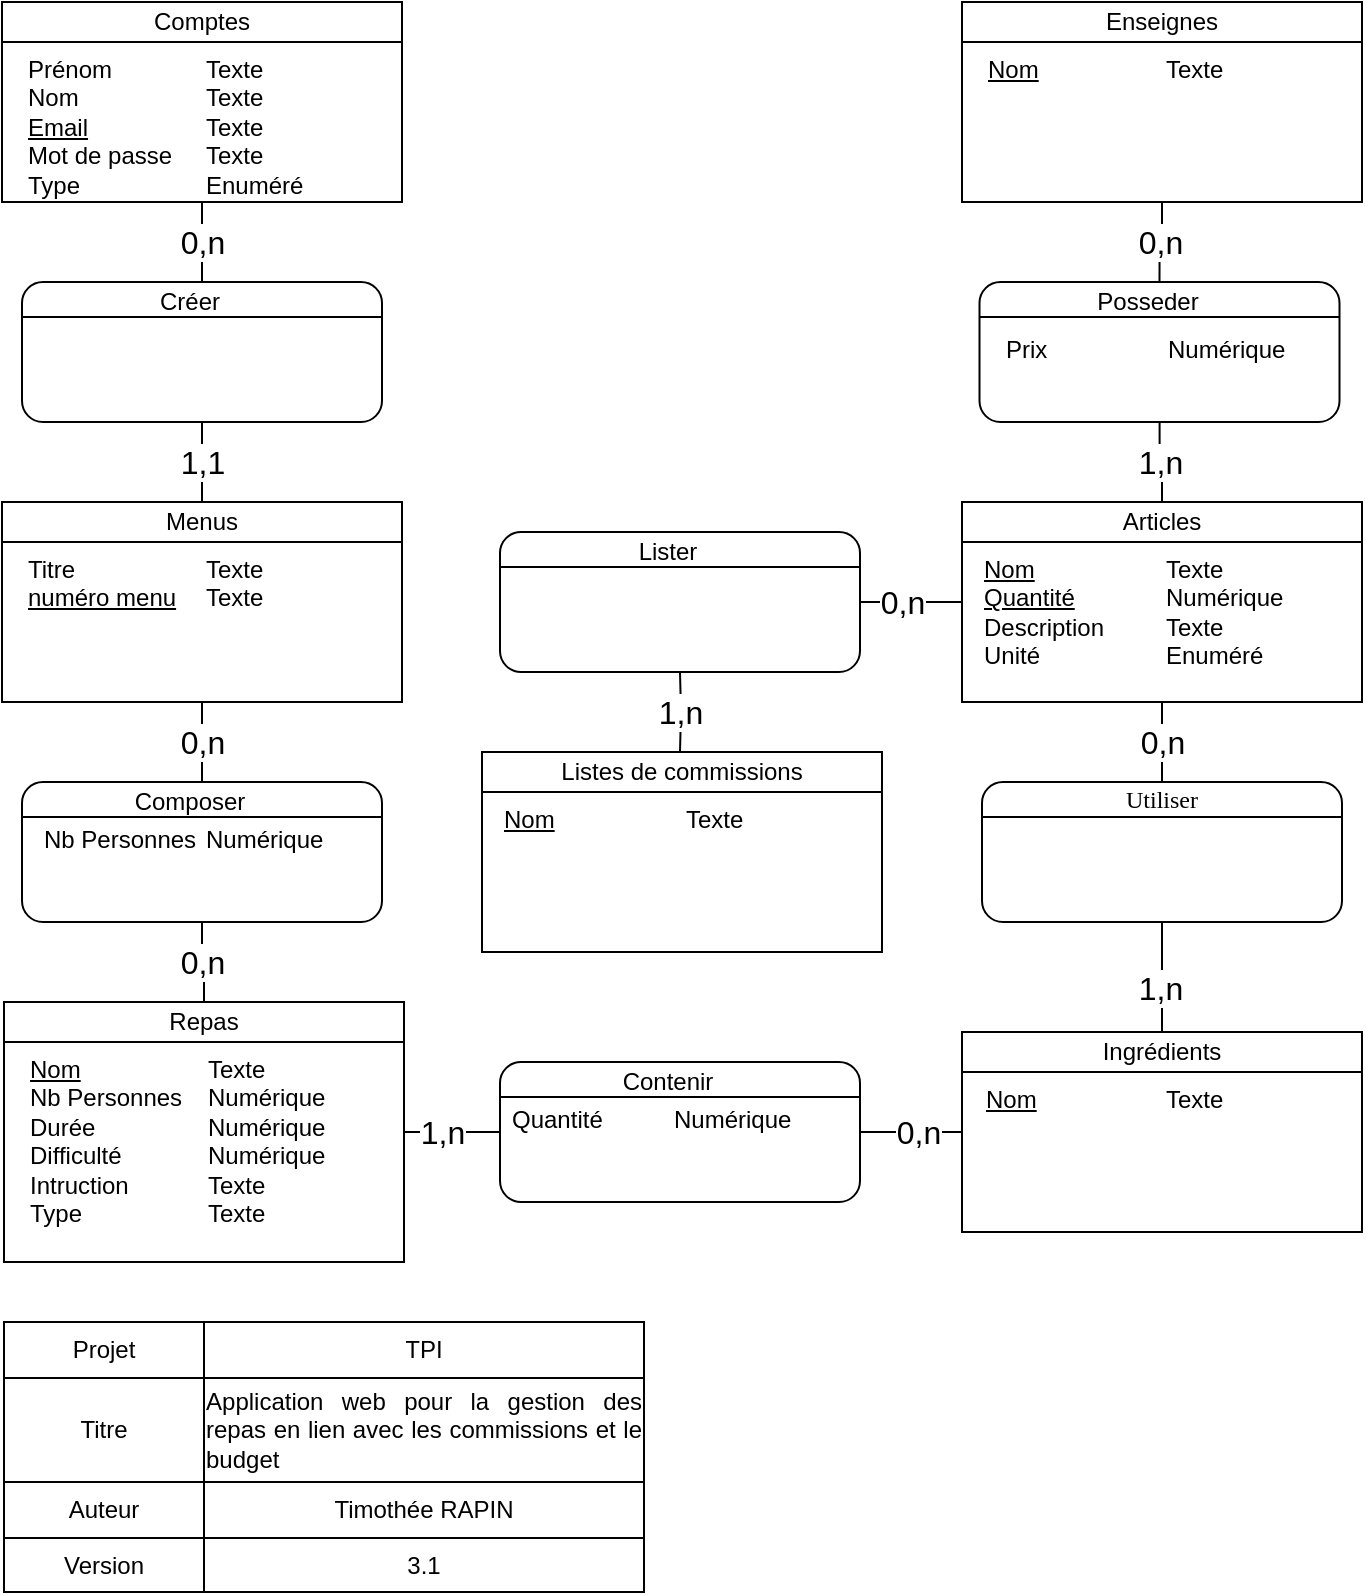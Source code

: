 <mxfile version="20.8.16" type="device"><diagram name="Page-1" id="2ca16b54-16f6-2749-3443-fa8db7711227"><mxGraphModel dx="1418" dy="828" grid="1" gridSize="10" guides="1" tooltips="1" connect="1" arrows="1" fold="1" page="1" pageScale="1" pageWidth="1100" pageHeight="850" background="#ffffff" math="0" shadow="0"><root><mxCell id="0"/><mxCell id="1" parent="0"/><mxCell id="T0Hc3pSAEqjk6suuljC6-1" value="" style="shape=table;html=1;whiteSpace=wrap;startSize=0;container=1;collapsible=0;childLayout=tableLayout;" parent="1" vertex="1"><mxGeometry x="41" y="680" width="320" height="135" as="geometry"/></mxCell><mxCell id="T0Hc3pSAEqjk6suuljC6-2" value="" style="shape=partialRectangle;html=1;whiteSpace=wrap;collapsible=0;dropTarget=0;pointerEvents=0;fillColor=none;top=0;left=0;bottom=0;right=0;points=[[0,0.5],[1,0.5]];portConstraint=eastwest;" parent="T0Hc3pSAEqjk6suuljC6-1" vertex="1"><mxGeometry width="320" height="28" as="geometry"/></mxCell><mxCell id="T0Hc3pSAEqjk6suuljC6-3" value="Projet" style="shape=partialRectangle;html=1;whiteSpace=wrap;connectable=0;overflow=hidden;fillColor=none;top=0;left=0;bottom=0;right=0;" parent="T0Hc3pSAEqjk6suuljC6-2" vertex="1"><mxGeometry width="100" height="28" as="geometry"><mxRectangle width="100" height="28" as="alternateBounds"/></mxGeometry></mxCell><mxCell id="T0Hc3pSAEqjk6suuljC6-4" value="TPI" style="shape=partialRectangle;html=1;whiteSpace=wrap;connectable=0;overflow=hidden;fillColor=none;top=0;left=0;bottom=0;right=0;" parent="T0Hc3pSAEqjk6suuljC6-2" vertex="1"><mxGeometry x="100" width="220" height="28" as="geometry"><mxRectangle width="220" height="28" as="alternateBounds"/></mxGeometry></mxCell><mxCell id="T0Hc3pSAEqjk6suuljC6-5" value="" style="shape=partialRectangle;html=1;whiteSpace=wrap;collapsible=0;dropTarget=0;pointerEvents=0;fillColor=none;top=0;left=0;bottom=0;right=0;points=[[0,0.5],[1,0.5]];portConstraint=eastwest;" parent="T0Hc3pSAEqjk6suuljC6-1" vertex="1"><mxGeometry y="28" width="320" height="52" as="geometry"/></mxCell><mxCell id="T0Hc3pSAEqjk6suuljC6-6" value="Titre" style="shape=partialRectangle;html=1;whiteSpace=wrap;connectable=0;overflow=hidden;fillColor=none;top=0;left=0;bottom=0;right=0;" parent="T0Hc3pSAEqjk6suuljC6-5" vertex="1"><mxGeometry width="100" height="52" as="geometry"><mxRectangle width="100" height="52" as="alternateBounds"/></mxGeometry></mxCell><mxCell id="T0Hc3pSAEqjk6suuljC6-7" value="&lt;div style=&quot;text-align: justify;&quot;&gt;&lt;span style=&quot;font-family: WordVisi_MSFontService, Arial, Arial_EmbeddedFont, Arial_MSFontService, sans-serif; background-color: initial;&quot;&gt;A&lt;/span&gt;&lt;span style=&quot;background-color: initial; font-family: WordVisi_MSFontService, Arial, Arial_EmbeddedFont, Arial_MSFontService, sans-serif;&quot;&gt;pplication web pour la gestion des repas en lien avec les commissions et le budget&lt;/span&gt;&lt;/div&gt;&lt;div style=&quot;text-align: justify;&quot;&gt;&lt;/div&gt;" style="shape=partialRectangle;html=1;whiteSpace=wrap;connectable=0;overflow=hidden;fillColor=none;top=0;left=0;bottom=0;right=0;" parent="T0Hc3pSAEqjk6suuljC6-5" vertex="1"><mxGeometry x="100" width="220" height="52" as="geometry"><mxRectangle width="220" height="52" as="alternateBounds"/></mxGeometry></mxCell><mxCell id="T0Hc3pSAEqjk6suuljC6-8" value="" style="shape=partialRectangle;html=1;whiteSpace=wrap;collapsible=0;dropTarget=0;pointerEvents=0;fillColor=none;top=0;left=0;bottom=0;right=0;points=[[0,0.5],[1,0.5]];portConstraint=eastwest;" parent="T0Hc3pSAEqjk6suuljC6-1" vertex="1"><mxGeometry y="80" width="320" height="28" as="geometry"/></mxCell><mxCell id="T0Hc3pSAEqjk6suuljC6-9" value="Auteur" style="shape=partialRectangle;html=1;whiteSpace=wrap;connectable=0;overflow=hidden;fillColor=none;top=0;left=0;bottom=0;right=0;" parent="T0Hc3pSAEqjk6suuljC6-8" vertex="1"><mxGeometry width="100" height="28" as="geometry"><mxRectangle width="100" height="28" as="alternateBounds"/></mxGeometry></mxCell><mxCell id="T0Hc3pSAEqjk6suuljC6-10" value="Timothée RAPIN" style="shape=partialRectangle;html=1;whiteSpace=wrap;connectable=0;overflow=hidden;fillColor=none;top=0;left=0;bottom=0;right=0;" parent="T0Hc3pSAEqjk6suuljC6-8" vertex="1"><mxGeometry x="100" width="220" height="28" as="geometry"><mxRectangle width="220" height="28" as="alternateBounds"/></mxGeometry></mxCell><mxCell id="T0Hc3pSAEqjk6suuljC6-11" value="" style="shape=partialRectangle;html=1;whiteSpace=wrap;collapsible=0;dropTarget=0;pointerEvents=0;fillColor=none;top=0;left=0;bottom=0;right=0;points=[[0,0.5],[1,0.5]];portConstraint=eastwest;" parent="T0Hc3pSAEqjk6suuljC6-1" vertex="1"><mxGeometry y="108" width="320" height="27" as="geometry"/></mxCell><mxCell id="T0Hc3pSAEqjk6suuljC6-12" value="Version" style="shape=partialRectangle;html=1;whiteSpace=wrap;connectable=0;overflow=hidden;fillColor=none;top=0;left=0;bottom=0;right=0;" parent="T0Hc3pSAEqjk6suuljC6-11" vertex="1"><mxGeometry width="100" height="27" as="geometry"><mxRectangle width="100" height="27" as="alternateBounds"/></mxGeometry></mxCell><mxCell id="T0Hc3pSAEqjk6suuljC6-13" value="3.1" style="shape=partialRectangle;html=1;whiteSpace=wrap;connectable=0;overflow=hidden;fillColor=none;top=0;left=0;bottom=0;right=0;" parent="T0Hc3pSAEqjk6suuljC6-11" vertex="1"><mxGeometry x="100" width="220" height="27" as="geometry"><mxRectangle width="220" height="27" as="alternateBounds"/></mxGeometry></mxCell><mxCell id="aRJiCMAHgyl49m0SlckX-1" value="&lt;div style=&quot;box-sizing: border-box ; width: 100% ; padding: 2px&quot;&gt;&lt;br&gt;&lt;/div&gt;" style="verticalAlign=top;align=center;overflow=fill;html=1;rounded=0;shadow=0;comic=0;labelBackgroundColor=none;strokeColor=#000000;strokeWidth=1;fillColor=#ffffff;fontFamily=Verdana;fontSize=12;fontColor=#000000;" parent="1" vertex="1"><mxGeometry x="40" y="20" width="200" height="100" as="geometry"/></mxCell><mxCell id="aRJiCMAHgyl49m0SlckX-2" value="Comptes" style="rounded=0;whiteSpace=wrap;html=1;" parent="1" vertex="1"><mxGeometry x="40" y="20" width="200" height="20" as="geometry"/></mxCell><mxCell id="aRJiCMAHgyl49m0SlckX-3" value="Prénom&lt;br style=&quot;border-color: var(--border-color);&quot;&gt;Nom&lt;br style=&quot;border-color: var(--border-color);&quot;&gt;&lt;u style=&quot;border-color: var(--border-color);&quot;&gt;Email&lt;/u&gt;&lt;br style=&quot;border-color: var(--border-color);&quot;&gt;Mot de passe&lt;br&gt;Type" style="text;html=1;strokeColor=none;fillColor=none;align=left;verticalAlign=top;whiteSpace=wrap;rounded=0;" parent="1" vertex="1"><mxGeometry x="51" y="40" width="90" height="60" as="geometry"/></mxCell><mxCell id="aRJiCMAHgyl49m0SlckX-4" value="Texte&lt;br style=&quot;border-color: var(--border-color);&quot;&gt;Texte&lt;br style=&quot;border-color: var(--border-color);&quot;&gt;Texte&lt;br style=&quot;border-color: var(--border-color);&quot;&gt;Texte&lt;br&gt;Enuméré" style="text;html=1;strokeColor=none;fillColor=none;align=left;verticalAlign=top;whiteSpace=wrap;rounded=0;" parent="1" vertex="1"><mxGeometry x="140" y="40" width="100" height="50" as="geometry"/></mxCell><mxCell id="aRJiCMAHgyl49m0SlckX-9" value="&lt;div style=&quot;box-sizing: border-box ; width: 100% ; padding: 2px&quot;&gt;&lt;br&gt;&lt;/div&gt;" style="verticalAlign=top;align=center;overflow=fill;html=1;rounded=0;shadow=0;comic=0;labelBackgroundColor=none;strokeColor=#000000;strokeWidth=1;fillColor=#ffffff;fontFamily=Verdana;fontSize=12;fontColor=#000000;" parent="1" vertex="1"><mxGeometry x="40" y="270" width="200" height="100" as="geometry"/></mxCell><mxCell id="aRJiCMAHgyl49m0SlckX-10" value="Menus" style="rounded=0;whiteSpace=wrap;html=1;" parent="1" vertex="1"><mxGeometry x="40" y="270" width="200" height="20" as="geometry"/></mxCell><mxCell id="aRJiCMAHgyl49m0SlckX-11" value="Titre&lt;br&gt;&lt;u&gt;numéro menu&lt;/u&gt;" style="text;html=1;strokeColor=none;fillColor=none;align=left;verticalAlign=top;whiteSpace=wrap;rounded=0;" parent="1" vertex="1"><mxGeometry x="51" y="290" width="90" height="60" as="geometry"/></mxCell><mxCell id="aRJiCMAHgyl49m0SlckX-12" value="Texte&lt;br&gt;Texte" style="text;html=1;strokeColor=none;fillColor=none;align=left;verticalAlign=top;whiteSpace=wrap;rounded=0;" parent="1" vertex="1"><mxGeometry x="140" y="290" width="100" height="50" as="geometry"/></mxCell><mxCell id="aRJiCMAHgyl49m0SlckX-23" style="edgeStyle=orthogonalEdgeStyle;html=1;labelBackgroundColor=none;startArrow=none;endArrow=none;fontFamily=Verdana;fontSize=12;align=left;entryX=0.5;entryY=0;entryDx=0;entryDy=0;startFill=0;endFill=0;rounded=0;exitX=0.5;exitY=1;exitDx=0;exitDy=0;" parent="1" source="aRJiCMAHgyl49m0SlckX-1" target="aRJiCMAHgyl49m0SlckX-25" edge="1"><mxGeometry relative="1" as="geometry"><mxPoint x="290" y="345" as="targetPoint"/><mxPoint x="140" y="120" as="sourcePoint"/></mxGeometry></mxCell><mxCell id="aRJiCMAHgyl49m0SlckX-24" value="0,n" style="text;html=1;resizable=0;points=[];align=center;verticalAlign=middle;labelBackgroundColor=#ffffff;direction=south;fontSize=16;" parent="aRJiCMAHgyl49m0SlckX-23" vertex="1" connectable="0"><mxGeometry x="-0.77" y="-1" relative="1" as="geometry"><mxPoint x="1" y="15" as="offset"/></mxGeometry></mxCell><mxCell id="aRJiCMAHgyl49m0SlckX-25" value="&lt;div style=&quot;box-sizing: border-box ; width: 100% ; padding: 2px&quot;&gt;&lt;br&gt;&lt;/div&gt;" style="verticalAlign=top;align=center;overflow=fill;html=1;rounded=1;shadow=0;comic=0;labelBackgroundColor=none;strokeColor=#000000;strokeWidth=1;fillColor=#ffffff;fontFamily=Verdana;fontSize=12;fontColor=#000000;" parent="1" vertex="1"><mxGeometry x="50" y="160" width="180" height="70" as="geometry"/></mxCell><mxCell id="aRJiCMAHgyl49m0SlckX-26" value="" style="edgeStyle=orthogonalEdgeStyle;rounded=0;orthogonalLoop=1;jettySize=auto;html=1;startArrow=none;startFill=0;endArrow=none;endFill=0;exitX=0.5;exitY=0;exitDx=0;exitDy=0;" parent="1" source="aRJiCMAHgyl49m0SlckX-9" target="aRJiCMAHgyl49m0SlckX-25" edge="1"><mxGeometry relative="1" as="geometry"><mxPoint x="560" y="340" as="sourcePoint"/></mxGeometry></mxCell><mxCell id="aRJiCMAHgyl49m0SlckX-27" value="1,1" style="text;html=1;resizable=0;points=[];align=center;verticalAlign=middle;labelBackgroundColor=#ffffff;fontSize=16;" parent="aRJiCMAHgyl49m0SlckX-26" vertex="1" connectable="0"><mxGeometry x="-0.646" relative="1" as="geometry"><mxPoint y="-13" as="offset"/></mxGeometry></mxCell><mxCell id="aRJiCMAHgyl49m0SlckX-30" value="" style="endArrow=none;html=1;entryX=1;entryY=0.25;entryDx=0;entryDy=0;exitX=0;exitY=0.25;exitDx=0;exitDy=0;" parent="1" source="aRJiCMAHgyl49m0SlckX-25" target="aRJiCMAHgyl49m0SlckX-25" edge="1"><mxGeometry width="50" height="50" relative="1" as="geometry"><mxPoint x="-230" y="310" as="sourcePoint"/><mxPoint x="-180" y="260" as="targetPoint"/></mxGeometry></mxCell><mxCell id="aRJiCMAHgyl49m0SlckX-31" value="Créer" style="text;html=1;strokeColor=none;fillColor=none;align=center;verticalAlign=middle;whiteSpace=wrap;rounded=0;" parent="1" vertex="1"><mxGeometry x="74" y="160" width="120" height="20" as="geometry"/></mxCell><mxCell id="hW3bfnnG4_40cVBDpzVv-1" value="&lt;div style=&quot;box-sizing: border-box ; width: 100% ; padding: 2px&quot;&gt;&lt;br&gt;&lt;/div&gt;" style="verticalAlign=top;align=center;overflow=fill;html=1;rounded=0;shadow=0;comic=0;labelBackgroundColor=none;strokeColor=#000000;strokeWidth=1;fillColor=#ffffff;fontFamily=Verdana;fontSize=12;fontColor=#000000;" parent="1" vertex="1"><mxGeometry x="520" y="270" width="200" height="100" as="geometry"/></mxCell><mxCell id="hW3bfnnG4_40cVBDpzVv-2" value="Articles" style="rounded=0;whiteSpace=wrap;html=1;" parent="1" vertex="1"><mxGeometry x="520" y="270" width="200" height="20" as="geometry"/></mxCell><mxCell id="hW3bfnnG4_40cVBDpzVv-3" value="&lt;u&gt;Nom&lt;/u&gt;&lt;br&gt;&lt;u&gt;Quantité&lt;/u&gt;&lt;br&gt;Description&lt;br&gt;Unité" style="text;html=1;strokeColor=none;fillColor=none;align=left;verticalAlign=top;whiteSpace=wrap;rounded=0;" parent="1" vertex="1"><mxGeometry x="529" y="290" width="92" height="60" as="geometry"/></mxCell><mxCell id="hW3bfnnG4_40cVBDpzVv-4" value="Texte&lt;br style=&quot;border-color: var(--border-color);&quot;&gt;Numérique&lt;br&gt;Texte&lt;br&gt;Enuméré" style="text;html=1;strokeColor=none;fillColor=none;align=left;verticalAlign=top;whiteSpace=wrap;rounded=0;" parent="1" vertex="1"><mxGeometry x="620" y="290" width="100" height="50" as="geometry"/></mxCell><mxCell id="hW3bfnnG4_40cVBDpzVv-5" value="&lt;div style=&quot;box-sizing: border-box ; width: 100% ; padding: 2px&quot;&gt;&lt;br&gt;&lt;/div&gt;" style="verticalAlign=top;align=center;overflow=fill;html=1;rounded=0;shadow=0;comic=0;labelBackgroundColor=none;strokeColor=#000000;strokeWidth=1;fillColor=#ffffff;fontFamily=Verdana;fontSize=12;fontColor=#000000;" parent="1" vertex="1"><mxGeometry x="520" y="20" width="200" height="100" as="geometry"/></mxCell><mxCell id="hW3bfnnG4_40cVBDpzVv-6" value="Enseignes" style="rounded=0;whiteSpace=wrap;html=1;" parent="1" vertex="1"><mxGeometry x="520" y="20" width="200" height="20" as="geometry"/></mxCell><mxCell id="hW3bfnnG4_40cVBDpzVv-7" value="&lt;u&gt;Nom&lt;br&gt;&lt;/u&gt;" style="text;html=1;strokeColor=none;fillColor=none;align=left;verticalAlign=top;whiteSpace=wrap;rounded=0;" parent="1" vertex="1"><mxGeometry x="531" y="40" width="90" height="60" as="geometry"/></mxCell><mxCell id="hW3bfnnG4_40cVBDpzVv-8" value="Texte" style="text;html=1;strokeColor=none;fillColor=none;align=left;verticalAlign=top;whiteSpace=wrap;rounded=0;" parent="1" vertex="1"><mxGeometry x="620" y="40" width="100" height="50" as="geometry"/></mxCell><mxCell id="hW3bfnnG4_40cVBDpzVv-9" value="&lt;div style=&quot;box-sizing: border-box ; width: 100% ; padding: 2px&quot;&gt;&lt;br&gt;&lt;/div&gt;" style="verticalAlign=top;align=center;overflow=fill;html=1;rounded=0;shadow=0;comic=0;labelBackgroundColor=none;strokeColor=#000000;strokeWidth=1;fillColor=#ffffff;fontFamily=Verdana;fontSize=12;fontColor=#000000;" parent="1" vertex="1"><mxGeometry x="520" y="535" width="200" height="100" as="geometry"/></mxCell><mxCell id="hW3bfnnG4_40cVBDpzVv-10" value="Ingrédients" style="rounded=0;whiteSpace=wrap;html=1;" parent="1" vertex="1"><mxGeometry x="520" y="535" width="200" height="20" as="geometry"/></mxCell><mxCell id="hW3bfnnG4_40cVBDpzVv-11" value="&lt;u&gt;Nom&lt;br&gt;&lt;/u&gt;" style="text;html=1;strokeColor=none;fillColor=none;align=left;verticalAlign=top;whiteSpace=wrap;rounded=0;" parent="1" vertex="1"><mxGeometry x="530" y="555" width="91" height="60" as="geometry"/></mxCell><mxCell id="hW3bfnnG4_40cVBDpzVv-12" value="Texte" style="text;html=1;strokeColor=none;fillColor=none;align=left;verticalAlign=top;whiteSpace=wrap;rounded=0;" parent="1" vertex="1"><mxGeometry x="620" y="555" width="100" height="50" as="geometry"/></mxCell><mxCell id="hW3bfnnG4_40cVBDpzVv-13" value="&lt;div style=&quot;box-sizing: border-box ; width: 100% ; padding: 2px&quot;&gt;&lt;br&gt;&lt;/div&gt;" style="verticalAlign=top;align=center;overflow=fill;html=1;rounded=0;shadow=0;comic=0;labelBackgroundColor=none;strokeColor=#000000;strokeWidth=1;fillColor=#ffffff;fontFamily=Verdana;fontSize=12;fontColor=#000000;" parent="1" vertex="1"><mxGeometry x="41" y="520" width="200" height="130" as="geometry"/></mxCell><mxCell id="hW3bfnnG4_40cVBDpzVv-14" value="Repas" style="rounded=0;whiteSpace=wrap;html=1;" parent="1" vertex="1"><mxGeometry x="41" y="520" width="200" height="20" as="geometry"/></mxCell><mxCell id="hW3bfnnG4_40cVBDpzVv-15" value="&lt;u&gt;Nom&lt;/u&gt;&lt;br&gt;Nb Personnes&lt;br&gt;Durée&lt;br&gt;Difficulté&lt;br&gt;Intruction&lt;br&gt;Type" style="text;html=1;strokeColor=none;fillColor=none;align=left;verticalAlign=top;whiteSpace=wrap;rounded=0;" parent="1" vertex="1"><mxGeometry x="52" y="540" width="90" height="60" as="geometry"/></mxCell><mxCell id="hW3bfnnG4_40cVBDpzVv-16" value="Texte&lt;br style=&quot;border-color: var(--border-color);&quot;&gt;Numérique&lt;br&gt;Numérique&lt;br&gt;Numérique&lt;br&gt;Texte&lt;br&gt;Texte" style="text;html=1;strokeColor=none;fillColor=none;align=left;verticalAlign=top;whiteSpace=wrap;rounded=0;" parent="1" vertex="1"><mxGeometry x="141" y="540" width="100" height="50" as="geometry"/></mxCell><mxCell id="hW3bfnnG4_40cVBDpzVv-17" style="edgeStyle=orthogonalEdgeStyle;html=1;labelBackgroundColor=none;startArrow=none;endArrow=none;fontFamily=Verdana;fontSize=12;align=left;entryX=0.5;entryY=0;entryDx=0;entryDy=0;startFill=0;endFill=0;rounded=0;exitX=0.5;exitY=1;exitDx=0;exitDy=0;" parent="1" source="aRJiCMAHgyl49m0SlckX-9" target="hW3bfnnG4_40cVBDpzVv-19" edge="1"><mxGeometry relative="1" as="geometry"><mxPoint x="291" y="670" as="targetPoint"/><mxPoint x="150" y="460" as="sourcePoint"/></mxGeometry></mxCell><mxCell id="hW3bfnnG4_40cVBDpzVv-18" value="0,n" style="text;html=1;resizable=0;points=[];align=center;verticalAlign=middle;labelBackgroundColor=#ffffff;direction=south;fontSize=16;" parent="hW3bfnnG4_40cVBDpzVv-17" vertex="1" connectable="0"><mxGeometry x="-0.77" y="-1" relative="1" as="geometry"><mxPoint x="1" y="15" as="offset"/></mxGeometry></mxCell><mxCell id="hW3bfnnG4_40cVBDpzVv-19" value="&lt;div style=&quot;box-sizing: border-box ; width: 100% ; padding: 2px&quot;&gt;&lt;br&gt;&lt;/div&gt;" style="verticalAlign=top;align=center;overflow=fill;html=1;rounded=1;shadow=0;comic=0;labelBackgroundColor=none;strokeColor=#000000;strokeWidth=1;fillColor=#ffffff;fontFamily=Verdana;fontSize=12;fontColor=#000000;" parent="1" vertex="1"><mxGeometry x="50" y="410" width="180" height="70" as="geometry"/></mxCell><mxCell id="hW3bfnnG4_40cVBDpzVv-20" value="" style="edgeStyle=orthogonalEdgeStyle;rounded=0;orthogonalLoop=1;jettySize=auto;html=1;startArrow=none;startFill=0;endArrow=none;endFill=0;exitX=0.5;exitY=0;exitDx=0;exitDy=0;" parent="1" source="hW3bfnnG4_40cVBDpzVv-14" target="hW3bfnnG4_40cVBDpzVv-19" edge="1"><mxGeometry relative="1" as="geometry"><mxPoint x="141" y="650" as="sourcePoint"/></mxGeometry></mxCell><mxCell id="hW3bfnnG4_40cVBDpzVv-21" value="0,n" style="text;html=1;resizable=0;points=[];align=center;verticalAlign=middle;labelBackgroundColor=#ffffff;fontSize=16;" parent="hW3bfnnG4_40cVBDpzVv-20" vertex="1" connectable="0"><mxGeometry x="-0.646" relative="1" as="geometry"><mxPoint x="-1" y="-13" as="offset"/></mxGeometry></mxCell><mxCell id="hW3bfnnG4_40cVBDpzVv-22" value="" style="endArrow=none;html=1;entryX=1;entryY=0.25;entryDx=0;entryDy=0;exitX=0;exitY=0.25;exitDx=0;exitDy=0;" parent="1" source="hW3bfnnG4_40cVBDpzVv-19" target="hW3bfnnG4_40cVBDpzVv-19" edge="1"><mxGeometry width="50" height="50" relative="1" as="geometry"><mxPoint x="-230" y="560" as="sourcePoint"/><mxPoint x="-180" y="510" as="targetPoint"/></mxGeometry></mxCell><mxCell id="hW3bfnnG4_40cVBDpzVv-23" value="Composer" style="text;html=1;strokeColor=none;fillColor=none;align=center;verticalAlign=middle;whiteSpace=wrap;rounded=0;" parent="1" vertex="1"><mxGeometry x="74" y="410" width="120" height="20" as="geometry"/></mxCell><mxCell id="hW3bfnnG4_40cVBDpzVv-24" style="edgeStyle=orthogonalEdgeStyle;html=1;labelBackgroundColor=none;startArrow=none;endArrow=none;fontFamily=Verdana;fontSize=12;align=left;entryX=0;entryY=0.5;entryDx=0;entryDy=0;startFill=0;endFill=0;rounded=0;exitX=1;exitY=0.5;exitDx=0;exitDy=0;" parent="1" source="hW3bfnnG4_40cVBDpzVv-13" target="hW3bfnnG4_40cVBDpzVv-26" edge="1"><mxGeometry relative="1" as="geometry"><mxPoint x="560" y="845" as="targetPoint"/><mxPoint x="409" y="620" as="sourcePoint"/></mxGeometry></mxCell><mxCell id="hW3bfnnG4_40cVBDpzVv-25" value="1,n" style="text;html=1;resizable=0;points=[];align=center;verticalAlign=middle;labelBackgroundColor=#ffffff;direction=south;fontSize=16;" parent="hW3bfnnG4_40cVBDpzVv-24" vertex="1" connectable="0"><mxGeometry x="-0.77" y="-1" relative="1" as="geometry"><mxPoint x="13" y="-1" as="offset"/></mxGeometry></mxCell><mxCell id="hW3bfnnG4_40cVBDpzVv-26" value="&lt;div style=&quot;box-sizing: border-box ; width: 100% ; padding: 2px&quot;&gt;&lt;br&gt;&lt;/div&gt;" style="verticalAlign=top;align=center;overflow=fill;html=1;rounded=1;shadow=0;comic=0;labelBackgroundColor=none;strokeColor=#000000;strokeWidth=1;fillColor=#ffffff;fontFamily=Verdana;fontSize=12;fontColor=#000000;" parent="1" vertex="1"><mxGeometry x="289" y="550" width="180" height="70" as="geometry"/></mxCell><mxCell id="hW3bfnnG4_40cVBDpzVv-27" value="" style="edgeStyle=orthogonalEdgeStyle;rounded=0;orthogonalLoop=1;jettySize=auto;html=1;startArrow=none;startFill=0;endArrow=none;endFill=0;exitX=0;exitY=0.5;exitDx=0;exitDy=0;entryX=1;entryY=0.5;entryDx=0;entryDy=0;" parent="1" source="hW3bfnnG4_40cVBDpzVv-9" target="hW3bfnnG4_40cVBDpzVv-26" edge="1"><mxGeometry relative="1" as="geometry"><mxPoint x="410" y="855.29" as="sourcePoint"/></mxGeometry></mxCell><mxCell id="hW3bfnnG4_40cVBDpzVv-28" value="0,n" style="text;html=1;resizable=0;points=[];align=center;verticalAlign=middle;labelBackgroundColor=#ffffff;fontSize=16;" parent="hW3bfnnG4_40cVBDpzVv-27" vertex="1" connectable="0"><mxGeometry x="-0.646" relative="1" as="geometry"><mxPoint x="-13" as="offset"/></mxGeometry></mxCell><mxCell id="hW3bfnnG4_40cVBDpzVv-29" value="" style="endArrow=none;html=1;entryX=1;entryY=0.25;entryDx=0;entryDy=0;exitX=0;exitY=0.25;exitDx=0;exitDy=0;" parent="1" source="hW3bfnnG4_40cVBDpzVv-26" target="hW3bfnnG4_40cVBDpzVv-26" edge="1"><mxGeometry width="50" height="50" relative="1" as="geometry"><mxPoint x="9" y="700" as="sourcePoint"/><mxPoint x="59" y="650" as="targetPoint"/></mxGeometry></mxCell><mxCell id="hW3bfnnG4_40cVBDpzVv-30" value="Contenir" style="text;html=1;strokeColor=none;fillColor=none;align=center;verticalAlign=middle;whiteSpace=wrap;rounded=0;" parent="1" vertex="1"><mxGeometry x="313" y="550" width="120" height="20" as="geometry"/></mxCell><mxCell id="hW3bfnnG4_40cVBDpzVv-31" style="edgeStyle=orthogonalEdgeStyle;html=1;labelBackgroundColor=none;startArrow=none;endArrow=none;fontFamily=Verdana;fontSize=12;align=left;entryX=0.5;entryY=0;entryDx=0;entryDy=0;startFill=0;endFill=0;rounded=0;exitX=0.5;exitY=1;exitDx=0;exitDy=0;" parent="1" source="hW3bfnnG4_40cVBDpzVv-5" target="hW3bfnnG4_40cVBDpzVv-33" edge="1"><mxGeometry relative="1" as="geometry"><mxPoint x="771" y="345" as="targetPoint"/><mxPoint x="600" y="140" as="sourcePoint"/></mxGeometry></mxCell><mxCell id="hW3bfnnG4_40cVBDpzVv-32" value="0,n" style="text;html=1;resizable=0;points=[];align=center;verticalAlign=middle;labelBackgroundColor=#ffffff;direction=south;fontSize=16;" parent="hW3bfnnG4_40cVBDpzVv-31" vertex="1" connectable="0"><mxGeometry x="-0.77" y="-1" relative="1" as="geometry"><mxPoint y="15" as="offset"/></mxGeometry></mxCell><mxCell id="hW3bfnnG4_40cVBDpzVv-33" value="&lt;div style=&quot;box-sizing: border-box ; width: 100% ; padding: 2px&quot;&gt;&lt;br&gt;&lt;/div&gt;" style="verticalAlign=top;align=center;overflow=fill;html=1;rounded=1;shadow=0;comic=0;labelBackgroundColor=none;strokeColor=#000000;strokeWidth=1;fillColor=#ffffff;fontFamily=Verdana;fontSize=12;fontColor=#000000;" parent="1" vertex="1"><mxGeometry x="528.75" y="160" width="180" height="70" as="geometry"/></mxCell><mxCell id="hW3bfnnG4_40cVBDpzVv-34" value="" style="edgeStyle=orthogonalEdgeStyle;rounded=0;orthogonalLoop=1;jettySize=auto;html=1;startArrow=none;startFill=0;endArrow=none;endFill=0;exitX=0.5;exitY=0;exitDx=0;exitDy=0;" parent="1" source="hW3bfnnG4_40cVBDpzVv-2" target="hW3bfnnG4_40cVBDpzVv-33" edge="1"><mxGeometry relative="1" as="geometry"><mxPoint x="621" y="325" as="sourcePoint"/></mxGeometry></mxCell><mxCell id="hW3bfnnG4_40cVBDpzVv-35" value="1,n" style="text;html=1;resizable=0;points=[];align=center;verticalAlign=middle;labelBackgroundColor=#ffffff;fontSize=16;" parent="hW3bfnnG4_40cVBDpzVv-34" vertex="1" connectable="0"><mxGeometry x="-0.646" relative="1" as="geometry"><mxPoint x="-1" y="-13" as="offset"/></mxGeometry></mxCell><mxCell id="hW3bfnnG4_40cVBDpzVv-36" value="" style="endArrow=none;html=1;entryX=1;entryY=0.25;entryDx=0;entryDy=0;exitX=0;exitY=0.25;exitDx=0;exitDy=0;" parent="1" source="hW3bfnnG4_40cVBDpzVv-33" target="hW3bfnnG4_40cVBDpzVv-33" edge="1"><mxGeometry width="50" height="50" relative="1" as="geometry"><mxPoint x="248.75" y="310" as="sourcePoint"/><mxPoint x="298.75" y="260" as="targetPoint"/></mxGeometry></mxCell><mxCell id="hW3bfnnG4_40cVBDpzVv-37" value="Posseder" style="text;html=1;strokeColor=none;fillColor=none;align=center;verticalAlign=middle;whiteSpace=wrap;rounded=0;" parent="1" vertex="1"><mxGeometry x="552.75" y="160" width="120" height="20" as="geometry"/></mxCell><mxCell id="hW3bfnnG4_40cVBDpzVv-38" value="Prix" style="text;html=1;strokeColor=none;fillColor=none;align=left;verticalAlign=top;whiteSpace=wrap;rounded=0;" parent="1" vertex="1"><mxGeometry x="540" y="180" width="90" height="60" as="geometry"/></mxCell><mxCell id="hW3bfnnG4_40cVBDpzVv-39" value="Numérique" style="text;html=1;strokeColor=none;fillColor=none;align=left;verticalAlign=top;whiteSpace=wrap;rounded=0;" parent="1" vertex="1"><mxGeometry x="621" y="180" width="100" height="50" as="geometry"/></mxCell><mxCell id="hW3bfnnG4_40cVBDpzVv-44" style="edgeStyle=orthogonalEdgeStyle;html=1;labelBackgroundColor=none;startArrow=none;endArrow=none;fontFamily=Verdana;fontSize=12;align=left;entryX=0.5;entryY=0;entryDx=0;entryDy=0;startFill=0;endFill=0;rounded=0;exitX=0.5;exitY=1;exitDx=0;exitDy=0;" parent="1" source="hW3bfnnG4_40cVBDpzVv-1" target="hW3bfnnG4_40cVBDpzVv-46" edge="1"><mxGeometry relative="1" as="geometry"><mxPoint x="775.5" y="650" as="targetPoint"/><mxPoint x="625.5" y="425" as="sourcePoint"/></mxGeometry></mxCell><mxCell id="hW3bfnnG4_40cVBDpzVv-45" value="0,n" style="text;html=1;resizable=0;points=[];align=center;verticalAlign=middle;labelBackgroundColor=#ffffff;direction=south;fontSize=16;" parent="hW3bfnnG4_40cVBDpzVv-44" vertex="1" connectable="0"><mxGeometry x="-0.77" y="-1" relative="1" as="geometry"><mxPoint x="1" y="15" as="offset"/></mxGeometry></mxCell><mxCell id="hW3bfnnG4_40cVBDpzVv-46" value="&lt;div style=&quot;box-sizing: border-box ; width: 100% ; padding: 2px&quot;&gt;Utiliser&lt;/div&gt;" style="verticalAlign=top;align=center;overflow=fill;html=1;rounded=1;shadow=0;comic=0;labelBackgroundColor=none;strokeColor=#000000;strokeWidth=1;fillColor=#ffffff;fontFamily=Verdana;fontSize=12;fontColor=#000000;" parent="1" vertex="1"><mxGeometry x="530" y="410" width="180" height="70" as="geometry"/></mxCell><mxCell id="hW3bfnnG4_40cVBDpzVv-47" value="" style="edgeStyle=orthogonalEdgeStyle;rounded=0;orthogonalLoop=1;jettySize=auto;html=1;startArrow=none;startFill=0;endArrow=none;endFill=0;exitX=0.5;exitY=0;exitDx=0;exitDy=0;" parent="1" source="hW3bfnnG4_40cVBDpzVv-10" target="hW3bfnnG4_40cVBDpzVv-46" edge="1"><mxGeometry relative="1" as="geometry"><mxPoint x="620" y="520" as="sourcePoint"/></mxGeometry></mxCell><mxCell id="hW3bfnnG4_40cVBDpzVv-48" value="1,n" style="text;html=1;resizable=0;points=[];align=center;verticalAlign=middle;labelBackgroundColor=#ffffff;fontSize=16;" parent="hW3bfnnG4_40cVBDpzVv-47" vertex="1" connectable="0"><mxGeometry x="-0.646" relative="1" as="geometry"><mxPoint x="-1" y="-13" as="offset"/></mxGeometry></mxCell><mxCell id="hW3bfnnG4_40cVBDpzVv-49" value="" style="endArrow=none;html=1;entryX=1;entryY=0.25;entryDx=0;entryDy=0;exitX=0;exitY=0.25;exitDx=0;exitDy=0;" parent="1" source="hW3bfnnG4_40cVBDpzVv-46" target="hW3bfnnG4_40cVBDpzVv-46" edge="1"><mxGeometry width="50" height="50" relative="1" as="geometry"><mxPoint x="249" y="560" as="sourcePoint"/><mxPoint x="299" y="510" as="targetPoint"/></mxGeometry></mxCell><mxCell id="hW3bfnnG4_40cVBDpzVv-57" value="&lt;div style=&quot;box-sizing: border-box ; width: 100% ; padding: 2px&quot;&gt;&lt;br&gt;&lt;/div&gt;" style="verticalAlign=top;align=center;overflow=fill;html=1;rounded=0;shadow=0;comic=0;labelBackgroundColor=none;strokeColor=#000000;strokeWidth=1;fillColor=#ffffff;fontFamily=Verdana;fontSize=12;fontColor=#000000;" parent="1" vertex="1"><mxGeometry x="280" y="395" width="200" height="100" as="geometry"/></mxCell><mxCell id="hW3bfnnG4_40cVBDpzVv-58" value="Listes de commissions" style="rounded=0;whiteSpace=wrap;html=1;" parent="1" vertex="1"><mxGeometry x="280" y="395" width="200" height="20" as="geometry"/></mxCell><mxCell id="hW3bfnnG4_40cVBDpzVv-59" value="&lt;u&gt;Nom&lt;/u&gt;" style="text;html=1;strokeColor=none;fillColor=none;align=left;verticalAlign=top;whiteSpace=wrap;rounded=0;" parent="1" vertex="1"><mxGeometry x="289" y="415" width="92" height="60" as="geometry"/></mxCell><mxCell id="hW3bfnnG4_40cVBDpzVv-60" value="Texte" style="text;html=1;strokeColor=none;fillColor=none;align=left;verticalAlign=top;whiteSpace=wrap;rounded=0;" parent="1" vertex="1"><mxGeometry x="380" y="415" width="100" height="50" as="geometry"/></mxCell><mxCell id="hW3bfnnG4_40cVBDpzVv-61" style="edgeStyle=orthogonalEdgeStyle;html=1;labelBackgroundColor=none;startArrow=none;endArrow=none;fontFamily=Verdana;fontSize=12;align=left;entryX=1;entryY=0.5;entryDx=0;entryDy=0;startFill=0;endFill=0;rounded=0;exitX=0;exitY=0.5;exitDx=0;exitDy=0;" parent="1" source="hW3bfnnG4_40cVBDpzVv-1" target="hW3bfnnG4_40cVBDpzVv-63" edge="1"><mxGeometry relative="1" as="geometry"><mxPoint x="529" y="470" as="targetPoint"/><mxPoint x="379" y="245" as="sourcePoint"/></mxGeometry></mxCell><mxCell id="hW3bfnnG4_40cVBDpzVv-62" value="0,n" style="text;html=1;resizable=0;points=[];align=center;verticalAlign=middle;labelBackgroundColor=#ffffff;direction=south;fontSize=16;" parent="hW3bfnnG4_40cVBDpzVv-61" vertex="1" connectable="0"><mxGeometry x="-0.77" y="-1" relative="1" as="geometry"><mxPoint x="-24" y="1" as="offset"/></mxGeometry></mxCell><mxCell id="hW3bfnnG4_40cVBDpzVv-63" value="&lt;div style=&quot;box-sizing: border-box ; width: 100% ; padding: 2px&quot;&gt;&lt;br&gt;&lt;/div&gt;" style="verticalAlign=top;align=center;overflow=fill;html=1;rounded=1;shadow=0;comic=0;labelBackgroundColor=none;strokeColor=#000000;strokeWidth=1;fillColor=#ffffff;fontFamily=Verdana;fontSize=12;fontColor=#000000;" parent="1" vertex="1"><mxGeometry x="289" y="285" width="180" height="70" as="geometry"/></mxCell><mxCell id="hW3bfnnG4_40cVBDpzVv-64" value="" style="edgeStyle=orthogonalEdgeStyle;rounded=0;orthogonalLoop=1;jettySize=auto;html=1;startArrow=none;startFill=0;endArrow=none;endFill=0;exitX=0.5;exitY=0;exitDx=0;exitDy=0;" parent="1" target="hW3bfnnG4_40cVBDpzVv-63" edge="1"><mxGeometry relative="1" as="geometry"><mxPoint x="379" y="395" as="sourcePoint"/></mxGeometry></mxCell><mxCell id="hW3bfnnG4_40cVBDpzVv-65" value="1,n" style="text;html=1;resizable=0;points=[];align=center;verticalAlign=middle;labelBackgroundColor=#ffffff;fontSize=16;" parent="hW3bfnnG4_40cVBDpzVv-64" vertex="1" connectable="0"><mxGeometry x="-0.646" relative="1" as="geometry"><mxPoint y="-13" as="offset"/></mxGeometry></mxCell><mxCell id="hW3bfnnG4_40cVBDpzVv-66" value="" style="endArrow=none;html=1;entryX=1;entryY=0.25;entryDx=0;entryDy=0;exitX=0;exitY=0.25;exitDx=0;exitDy=0;" parent="1" source="hW3bfnnG4_40cVBDpzVv-63" target="hW3bfnnG4_40cVBDpzVv-63" edge="1"><mxGeometry width="50" height="50" relative="1" as="geometry"><mxPoint x="9" y="435" as="sourcePoint"/><mxPoint x="59" y="385" as="targetPoint"/></mxGeometry></mxCell><mxCell id="hW3bfnnG4_40cVBDpzVv-67" value="Lister" style="text;html=1;strokeColor=none;fillColor=none;align=center;verticalAlign=middle;whiteSpace=wrap;rounded=0;" parent="1" vertex="1"><mxGeometry x="313" y="285" width="120" height="20" as="geometry"/></mxCell><mxCell id="t1WgMXr7yfpWLZMaRZ13-1" value="Quantité" style="text;html=1;strokeColor=none;fillColor=none;align=left;verticalAlign=top;whiteSpace=wrap;rounded=0;" parent="1" vertex="1"><mxGeometry x="292.5" y="565" width="90" height="60" as="geometry"/></mxCell><mxCell id="t1WgMXr7yfpWLZMaRZ13-2" value="Numérique" style="text;html=1;strokeColor=none;fillColor=none;align=left;verticalAlign=top;whiteSpace=wrap;rounded=0;" parent="1" vertex="1"><mxGeometry x="373.5" y="565" width="100" height="50" as="geometry"/></mxCell><mxCell id="Pp6OvcQXRIMJZt7J2K2N-1" value="Nb Personnes" style="text;html=1;strokeColor=none;fillColor=none;align=left;verticalAlign=top;whiteSpace=wrap;rounded=0;" parent="1" vertex="1"><mxGeometry x="59" y="425" width="90" height="60" as="geometry"/></mxCell><mxCell id="Pp6OvcQXRIMJZt7J2K2N-2" value="Numérique" style="text;html=1;strokeColor=none;fillColor=none;align=left;verticalAlign=top;whiteSpace=wrap;rounded=0;" parent="1" vertex="1"><mxGeometry x="140" y="425" width="100" height="50" as="geometry"/></mxCell></root></mxGraphModel></diagram></mxfile>